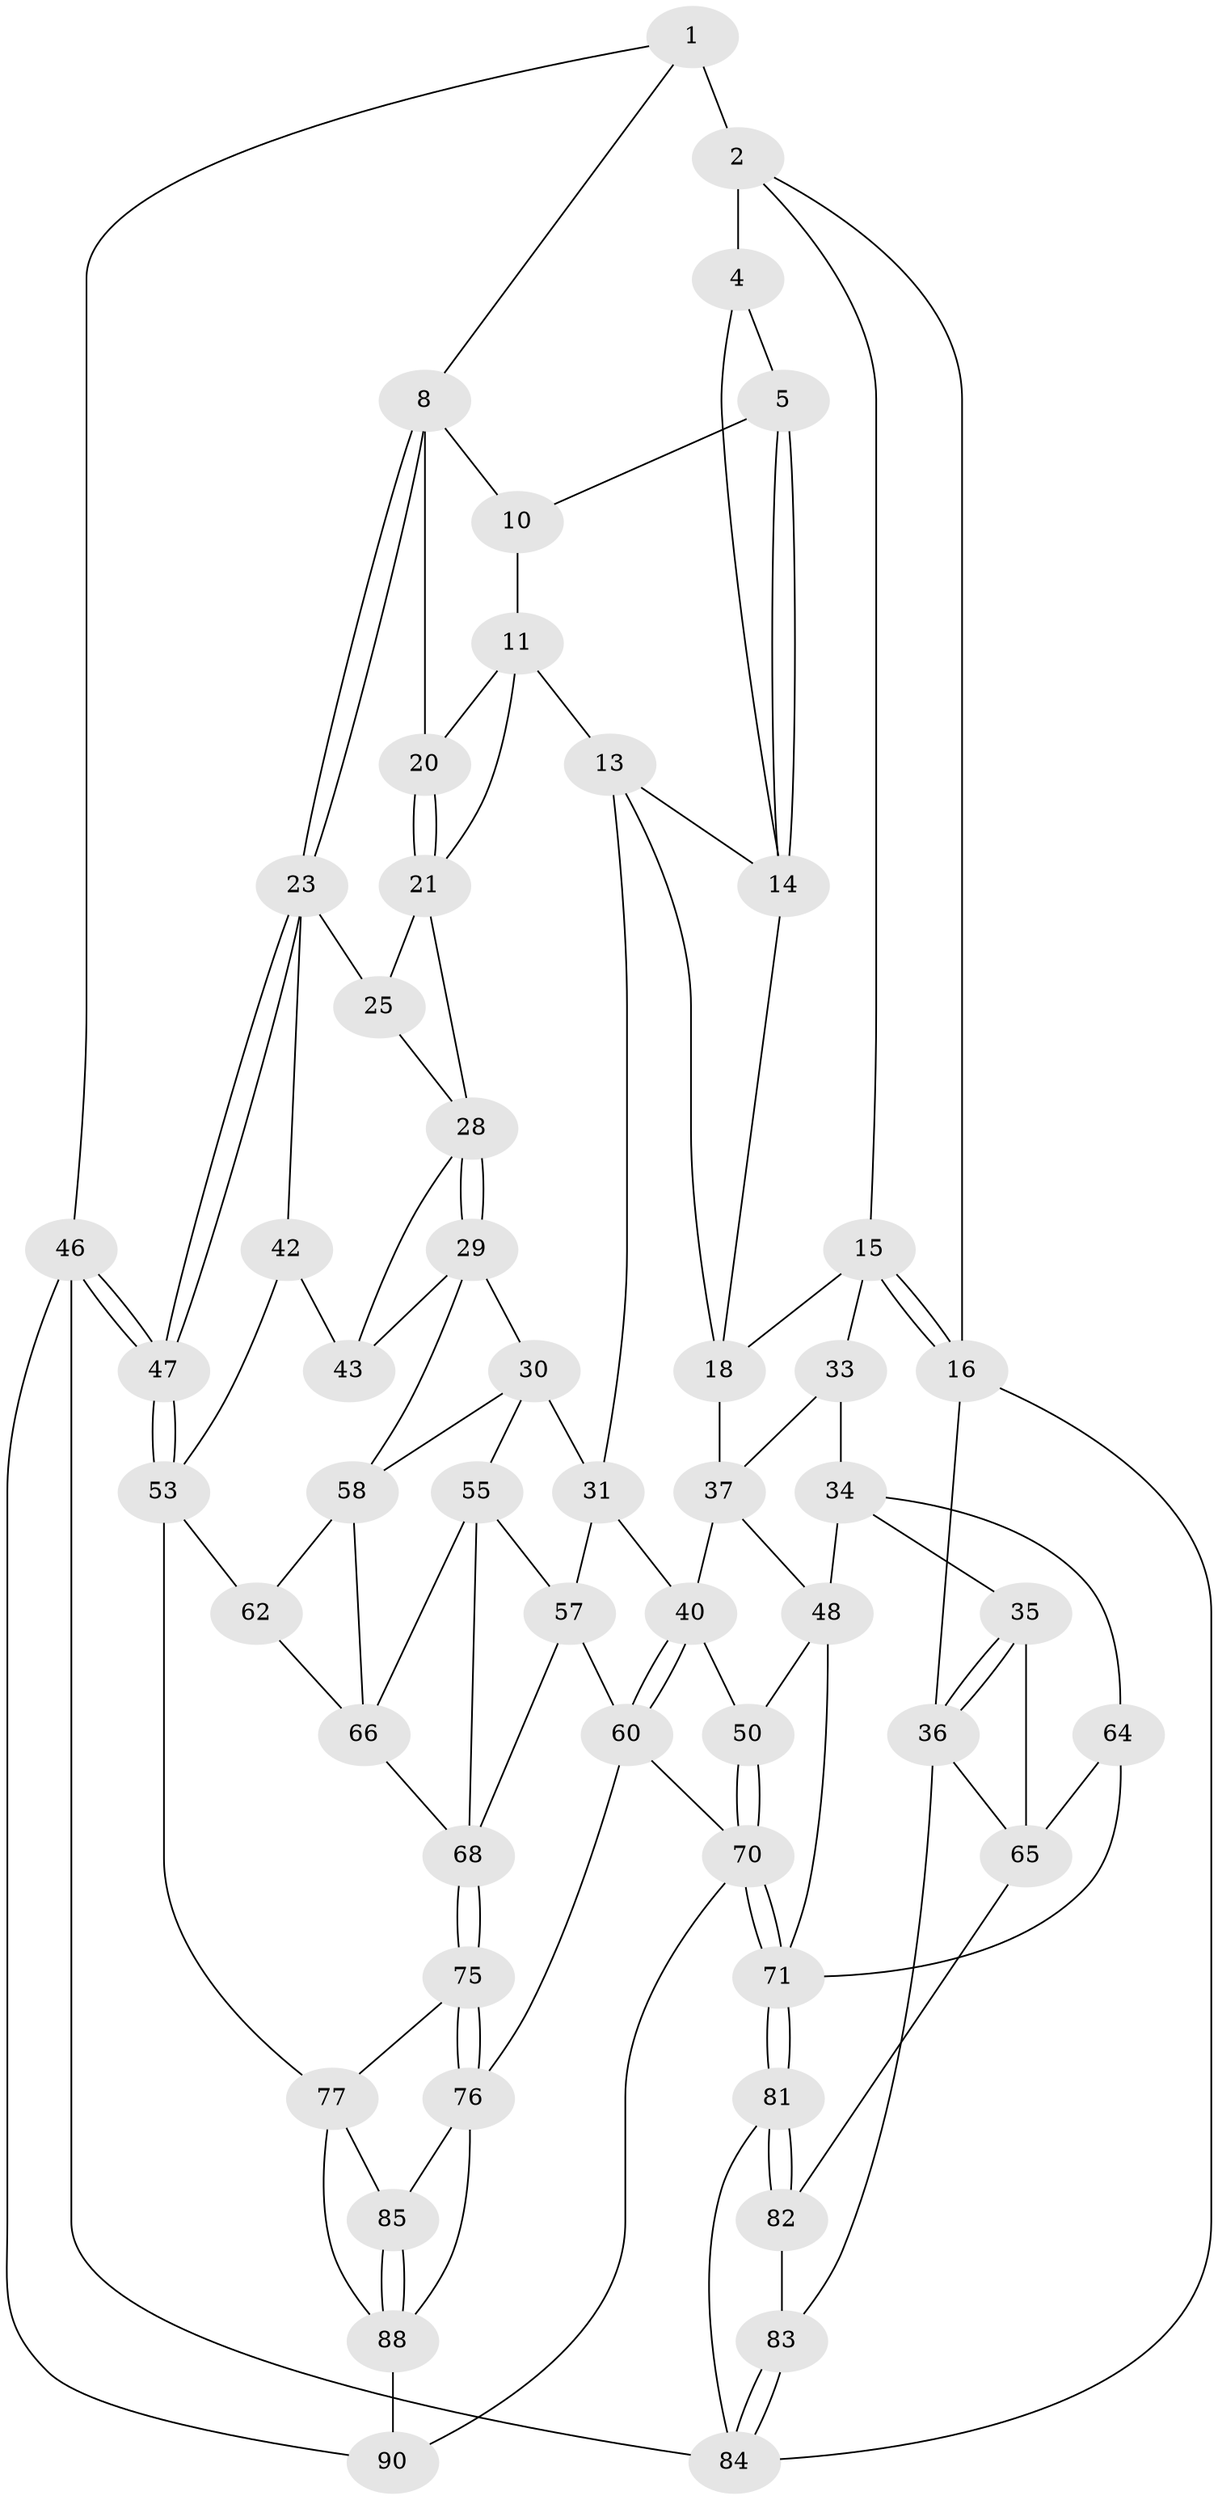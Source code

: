 // original degree distribution, {3: 0.021505376344086023, 4: 0.25806451612903225, 5: 0.4946236559139785, 6: 0.22580645161290322}
// Generated by graph-tools (version 1.1) at 2025/42/03/06/25 10:42:35]
// undirected, 54 vertices, 116 edges
graph export_dot {
graph [start="1"]
  node [color=gray90,style=filled];
  1 [pos="+0.8694258712941133+0",super="+7"];
  2 [pos="+0.37577504198246275+0",super="+3"];
  4 [pos="+0.3917128832585562+0"];
  5 [pos="+0.7127297365220981+0.0994518999915473",super="+6"];
  8 [pos="+1+0",super="+9"];
  10 [pos="+0.768534656536564+0.11304931378593275"];
  11 [pos="+0.7768553381855828+0.21109442575323664",super="+12"];
  13 [pos="+0.66677073566484+0.23752255016642018",super="+26"];
  14 [pos="+0.661851776862943+0.2328507042074749",super="+17"];
  15 [pos="+0.03367870479610594+0.248777357491609",super="+19"];
  16 [pos="+0+0.257658227037076"];
  18 [pos="+0.42060766227067675+0.24411775654315382",super="+27"];
  20 [pos="+0.9577188518025729+0.17456527184427756"];
  21 [pos="+0.9007206309305644+0.27679972313318",super="+22"];
  23 [pos="+1+0.4012275215144267",super="+24"];
  25 [pos="+0.9410099174803482+0.378108202916805"];
  28 [pos="+0.7906639821892528+0.4336029403411894",super="+32"];
  29 [pos="+0.7785944756815014+0.4463191832539017",super="+45"];
  30 [pos="+0.7606683063360811+0.4574547561554614",super="+54"];
  31 [pos="+0.6850654887867623+0.45552275121478375",super="+39"];
  33 [pos="+0.1953877489078399+0.4397535850828942"];
  34 [pos="+0.18094212926863634+0.46094455824943964",super="+49"];
  35 [pos="+0.10964188536264068+0.5399063127687469"];
  36 [pos="+0+0.5395556882584773",super="+80"];
  37 [pos="+0.41889664042775776+0.39810519433236696",super="+38"];
  40 [pos="+0.52941588574322+0.5473594835850487",super="+41"];
  42 [pos="+1+0.4464548822652156",super="+52"];
  43 [pos="+0.9513014708147676+0.48580951341407197",super="+44"];
  46 [pos="+1+1",super="+91"];
  47 [pos="+1+0.9738746358029785"];
  48 [pos="+0.3029221064322092+0.5926756005546466",super="+51"];
  50 [pos="+0.41927877427264537+0.5992947543288529"];
  53 [pos="+1+0.891493720622006",super="+61"];
  55 [pos="+0.7587502204186665+0.5945430373833326",super="+56"];
  57 [pos="+0.6609668460371908+0.571111735779724",super="+59"];
  58 [pos="+0.8618873050602734+0.5975702957140523",super="+63"];
  60 [pos="+0.5618083919791557+0.6733897949968933",super="+73"];
  62 [pos="+0.8627171139698888+0.7091955018086075"];
  64 [pos="+0.2503461291696758+0.664225519009017"];
  65 [pos="+0.18647182119974867+0.6656909626377127",super="+79"];
  66 [pos="+0.7995042626272575+0.6154646127634871",super="+67"];
  68 [pos="+0.7420543714309481+0.6784482578034102",super="+69"];
  70 [pos="+0.39312902495873536+0.8151106263092165",super="+74"];
  71 [pos="+0.3726176158986914+0.8234934951438667",super="+72"];
  75 [pos="+0.7000477429123915+0.7399499762740774"];
  76 [pos="+0.5897701182755113+0.7397349660602991",super="+86"];
  77 [pos="+0.8563339756401512+0.8637601332909827",super="+78"];
  81 [pos="+0.3651241567410997+0.8358476438793068",super="+93"];
  82 [pos="+0.1110954257436769+0.8108053273176938",super="+87"];
  83 [pos="+0+1"];
  84 [pos="+0+1",super="+92"];
  85 [pos="+0.6921284702357797+0.8230650350083895"];
  88 [pos="+0.7841004356816866+0.8949028434534755",super="+89"];
  90 [pos="+0.6349833667423748+0.9999570800006607"];
  1 -- 2 [weight=2];
  1 -- 8;
  1 -- 46;
  2 -- 16;
  2 -- 4;
  2 -- 15;
  4 -- 5;
  4 -- 14;
  5 -- 14;
  5 -- 14;
  5 -- 10;
  8 -- 23;
  8 -- 23;
  8 -- 10;
  8 -- 20;
  10 -- 11;
  11 -- 20;
  11 -- 13;
  11 -- 21;
  13 -- 14;
  13 -- 31;
  13 -- 18;
  14 -- 18;
  15 -- 16;
  15 -- 16;
  15 -- 33;
  15 -- 18;
  16 -- 36;
  16 -- 84;
  18 -- 37;
  20 -- 21;
  20 -- 21;
  21 -- 25;
  21 -- 28;
  23 -- 47;
  23 -- 47;
  23 -- 25;
  23 -- 42;
  25 -- 28;
  28 -- 29;
  28 -- 29;
  28 -- 43;
  29 -- 30;
  29 -- 58;
  29 -- 43;
  30 -- 31;
  30 -- 58;
  30 -- 55;
  31 -- 40;
  31 -- 57;
  33 -- 34;
  33 -- 37;
  34 -- 35;
  34 -- 48;
  34 -- 64;
  35 -- 36;
  35 -- 36;
  35 -- 65;
  36 -- 83;
  36 -- 65;
  37 -- 40;
  37 -- 48;
  40 -- 60;
  40 -- 60;
  40 -- 50;
  42 -- 43 [weight=2];
  42 -- 53;
  46 -- 47;
  46 -- 47;
  46 -- 84 [weight=2];
  46 -- 90;
  47 -- 53;
  47 -- 53;
  48 -- 50;
  48 -- 71;
  50 -- 70;
  50 -- 70;
  53 -- 77;
  53 -- 62;
  55 -- 66;
  55 -- 57;
  55 -- 68;
  57 -- 60;
  57 -- 68;
  58 -- 66;
  58 -- 62;
  60 -- 76;
  60 -- 70;
  62 -- 66;
  64 -- 65;
  64 -- 71;
  65 -- 82;
  66 -- 68;
  68 -- 75;
  68 -- 75;
  70 -- 71;
  70 -- 71;
  70 -- 90;
  71 -- 81;
  71 -- 81;
  75 -- 76;
  75 -- 76;
  75 -- 77;
  76 -- 85;
  76 -- 88;
  77 -- 88;
  77 -- 85;
  81 -- 82 [weight=2];
  81 -- 82;
  81 -- 84;
  82 -- 83;
  83 -- 84;
  83 -- 84;
  85 -- 88;
  85 -- 88;
  88 -- 90;
}
